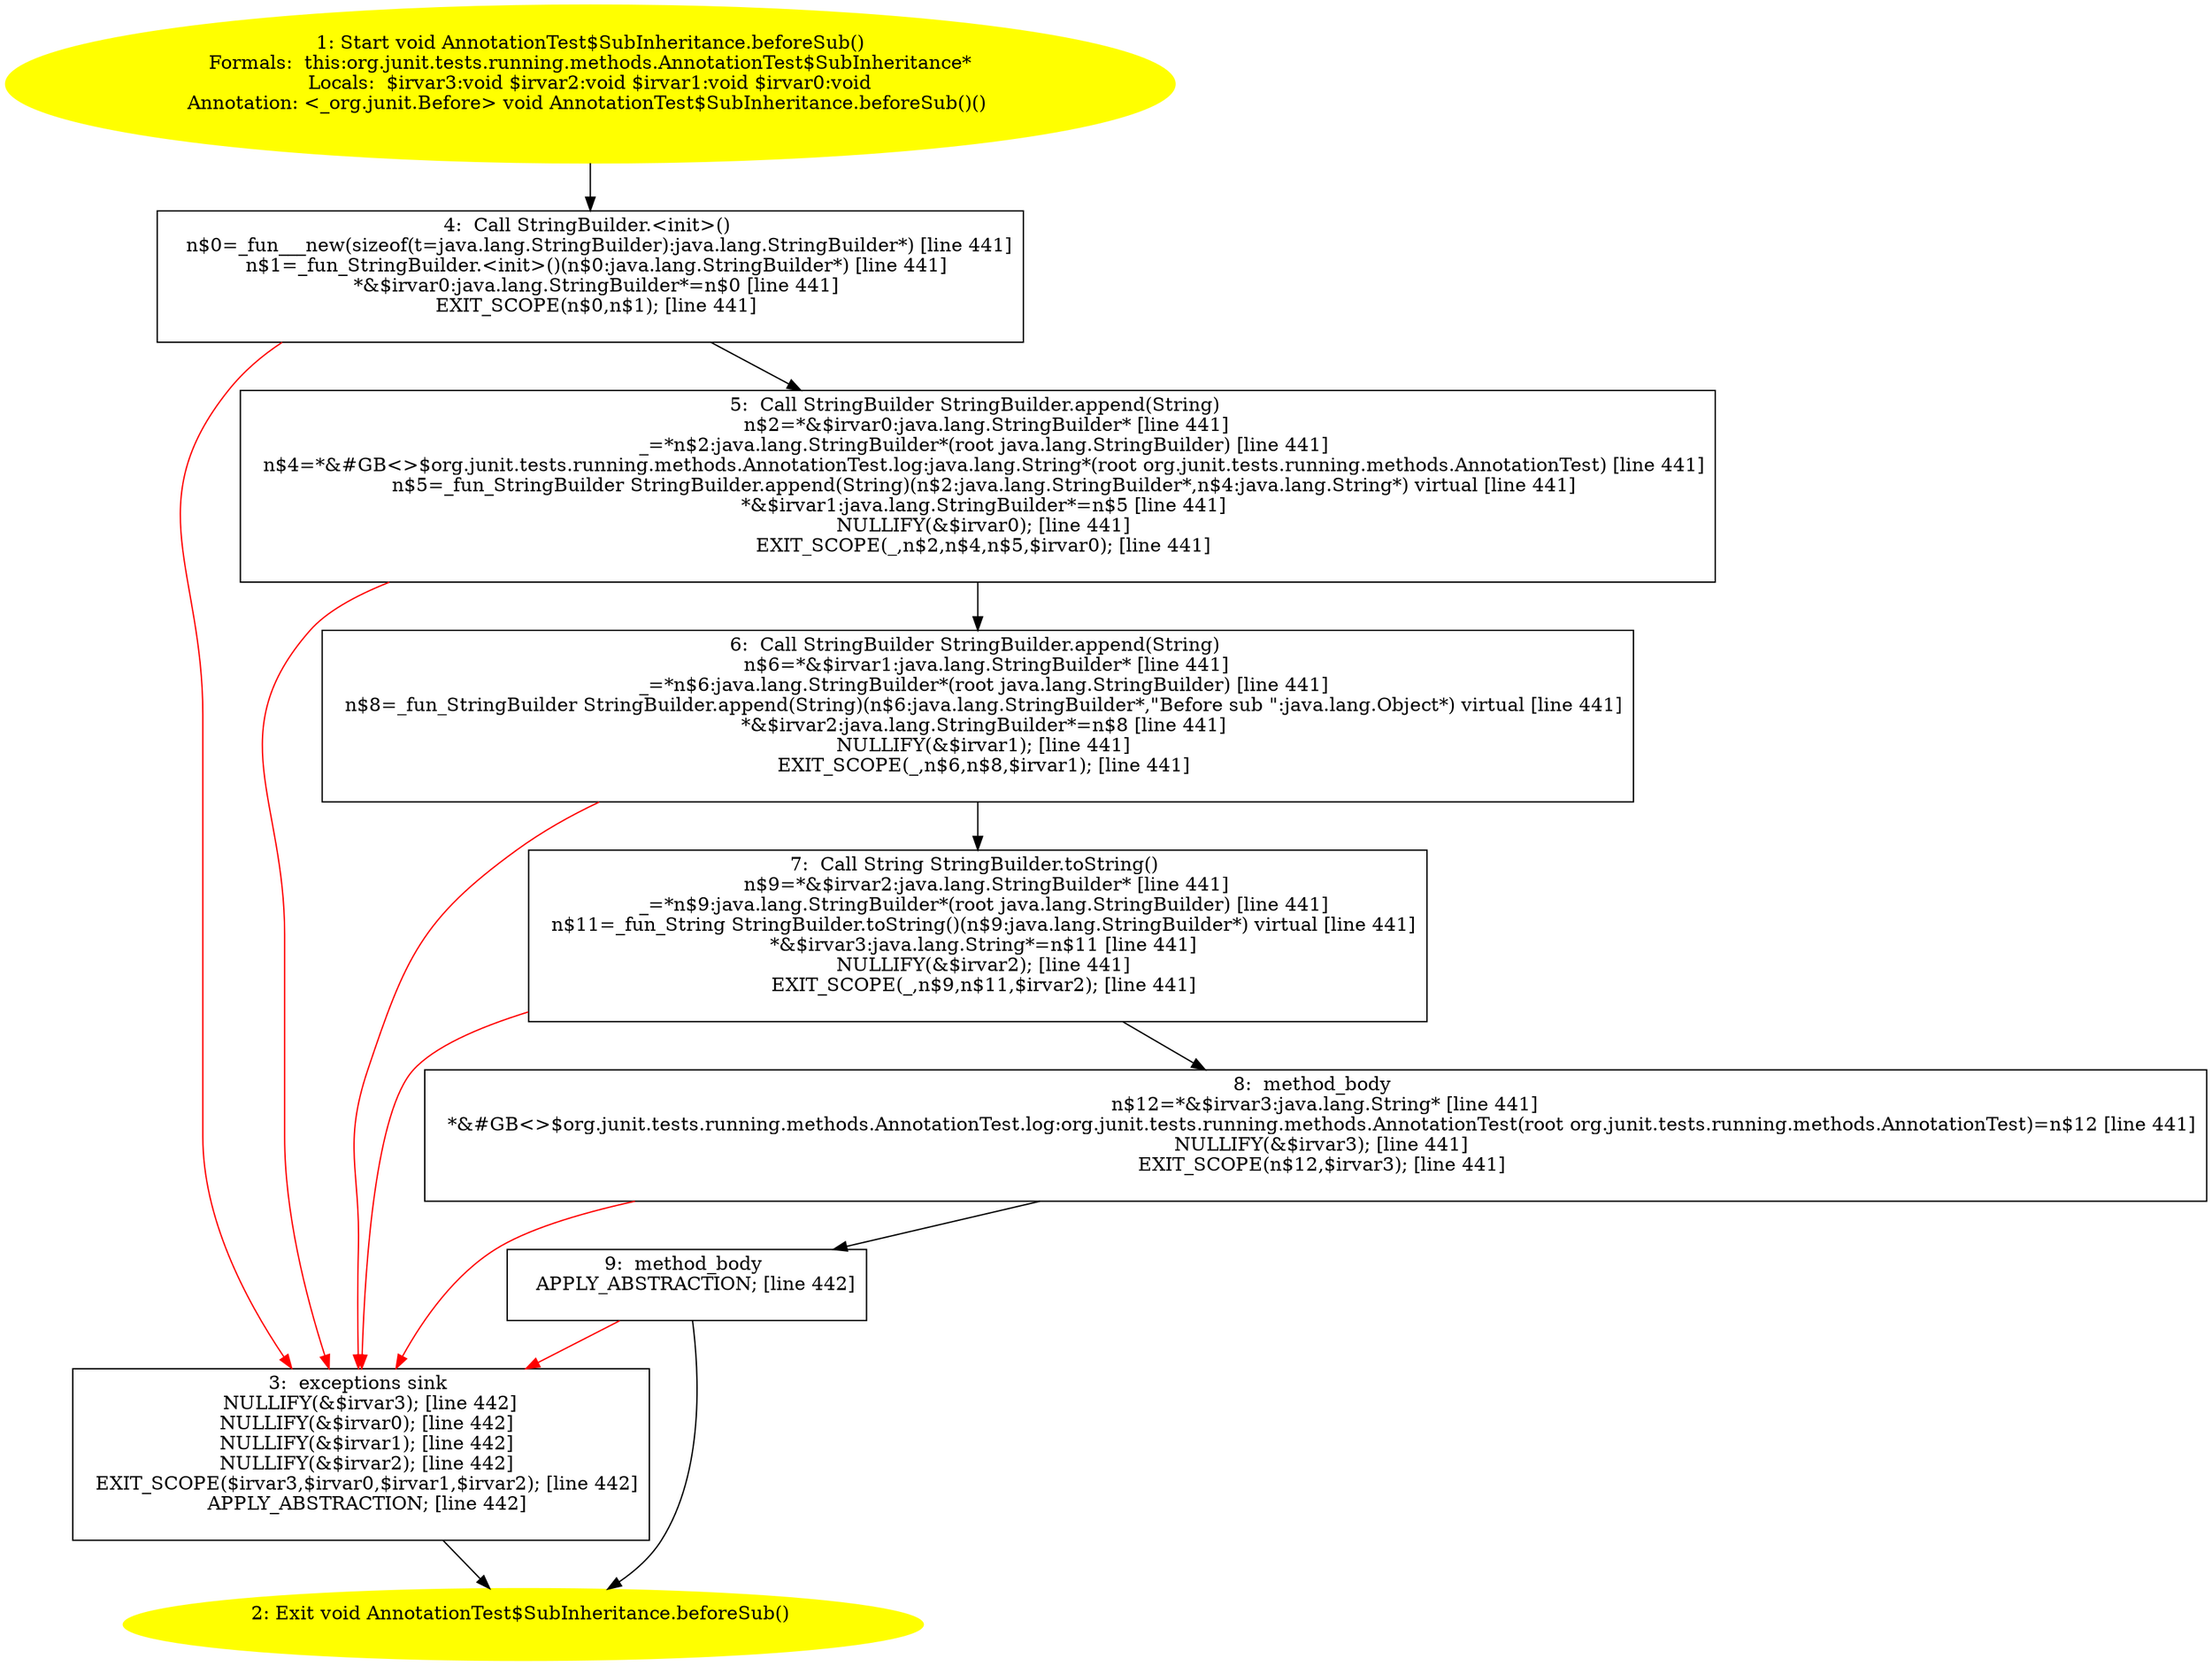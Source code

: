/* @generated */
digraph cfg {
"org.junit.tests.running.methods.AnnotationTest$SubInheritance.beforeSub():void.8ee0bb00122ce1a21d13b61784cac071_1" [label="1: Start void AnnotationTest$SubInheritance.beforeSub()\nFormals:  this:org.junit.tests.running.methods.AnnotationTest$SubInheritance*\nLocals:  $irvar3:void $irvar2:void $irvar1:void $irvar0:void\nAnnotation: <_org.junit.Before> void AnnotationTest$SubInheritance.beforeSub()() \n  " color=yellow style=filled]
	

	 "org.junit.tests.running.methods.AnnotationTest$SubInheritance.beforeSub():void.8ee0bb00122ce1a21d13b61784cac071_1" -> "org.junit.tests.running.methods.AnnotationTest$SubInheritance.beforeSub():void.8ee0bb00122ce1a21d13b61784cac071_4" ;
"org.junit.tests.running.methods.AnnotationTest$SubInheritance.beforeSub():void.8ee0bb00122ce1a21d13b61784cac071_2" [label="2: Exit void AnnotationTest$SubInheritance.beforeSub() \n  " color=yellow style=filled]
	

"org.junit.tests.running.methods.AnnotationTest$SubInheritance.beforeSub():void.8ee0bb00122ce1a21d13b61784cac071_3" [label="3:  exceptions sink \n   NULLIFY(&$irvar3); [line 442]\n  NULLIFY(&$irvar0); [line 442]\n  NULLIFY(&$irvar1); [line 442]\n  NULLIFY(&$irvar2); [line 442]\n  EXIT_SCOPE($irvar3,$irvar0,$irvar1,$irvar2); [line 442]\n  APPLY_ABSTRACTION; [line 442]\n " shape="box"]
	

	 "org.junit.tests.running.methods.AnnotationTest$SubInheritance.beforeSub():void.8ee0bb00122ce1a21d13b61784cac071_3" -> "org.junit.tests.running.methods.AnnotationTest$SubInheritance.beforeSub():void.8ee0bb00122ce1a21d13b61784cac071_2" ;
"org.junit.tests.running.methods.AnnotationTest$SubInheritance.beforeSub():void.8ee0bb00122ce1a21d13b61784cac071_4" [label="4:  Call StringBuilder.<init>() \n   n$0=_fun___new(sizeof(t=java.lang.StringBuilder):java.lang.StringBuilder*) [line 441]\n  n$1=_fun_StringBuilder.<init>()(n$0:java.lang.StringBuilder*) [line 441]\n  *&$irvar0:java.lang.StringBuilder*=n$0 [line 441]\n  EXIT_SCOPE(n$0,n$1); [line 441]\n " shape="box"]
	

	 "org.junit.tests.running.methods.AnnotationTest$SubInheritance.beforeSub():void.8ee0bb00122ce1a21d13b61784cac071_4" -> "org.junit.tests.running.methods.AnnotationTest$SubInheritance.beforeSub():void.8ee0bb00122ce1a21d13b61784cac071_5" ;
	 "org.junit.tests.running.methods.AnnotationTest$SubInheritance.beforeSub():void.8ee0bb00122ce1a21d13b61784cac071_4" -> "org.junit.tests.running.methods.AnnotationTest$SubInheritance.beforeSub():void.8ee0bb00122ce1a21d13b61784cac071_3" [color="red" ];
"org.junit.tests.running.methods.AnnotationTest$SubInheritance.beforeSub():void.8ee0bb00122ce1a21d13b61784cac071_5" [label="5:  Call StringBuilder StringBuilder.append(String) \n   n$2=*&$irvar0:java.lang.StringBuilder* [line 441]\n  _=*n$2:java.lang.StringBuilder*(root java.lang.StringBuilder) [line 441]\n  n$4=*&#GB<>$org.junit.tests.running.methods.AnnotationTest.log:java.lang.String*(root org.junit.tests.running.methods.AnnotationTest) [line 441]\n  n$5=_fun_StringBuilder StringBuilder.append(String)(n$2:java.lang.StringBuilder*,n$4:java.lang.String*) virtual [line 441]\n  *&$irvar1:java.lang.StringBuilder*=n$5 [line 441]\n  NULLIFY(&$irvar0); [line 441]\n  EXIT_SCOPE(_,n$2,n$4,n$5,$irvar0); [line 441]\n " shape="box"]
	

	 "org.junit.tests.running.methods.AnnotationTest$SubInheritance.beforeSub():void.8ee0bb00122ce1a21d13b61784cac071_5" -> "org.junit.tests.running.methods.AnnotationTest$SubInheritance.beforeSub():void.8ee0bb00122ce1a21d13b61784cac071_6" ;
	 "org.junit.tests.running.methods.AnnotationTest$SubInheritance.beforeSub():void.8ee0bb00122ce1a21d13b61784cac071_5" -> "org.junit.tests.running.methods.AnnotationTest$SubInheritance.beforeSub():void.8ee0bb00122ce1a21d13b61784cac071_3" [color="red" ];
"org.junit.tests.running.methods.AnnotationTest$SubInheritance.beforeSub():void.8ee0bb00122ce1a21d13b61784cac071_6" [label="6:  Call StringBuilder StringBuilder.append(String) \n   n$6=*&$irvar1:java.lang.StringBuilder* [line 441]\n  _=*n$6:java.lang.StringBuilder*(root java.lang.StringBuilder) [line 441]\n  n$8=_fun_StringBuilder StringBuilder.append(String)(n$6:java.lang.StringBuilder*,\"Before sub \":java.lang.Object*) virtual [line 441]\n  *&$irvar2:java.lang.StringBuilder*=n$8 [line 441]\n  NULLIFY(&$irvar1); [line 441]\n  EXIT_SCOPE(_,n$6,n$8,$irvar1); [line 441]\n " shape="box"]
	

	 "org.junit.tests.running.methods.AnnotationTest$SubInheritance.beforeSub():void.8ee0bb00122ce1a21d13b61784cac071_6" -> "org.junit.tests.running.methods.AnnotationTest$SubInheritance.beforeSub():void.8ee0bb00122ce1a21d13b61784cac071_7" ;
	 "org.junit.tests.running.methods.AnnotationTest$SubInheritance.beforeSub():void.8ee0bb00122ce1a21d13b61784cac071_6" -> "org.junit.tests.running.methods.AnnotationTest$SubInheritance.beforeSub():void.8ee0bb00122ce1a21d13b61784cac071_3" [color="red" ];
"org.junit.tests.running.methods.AnnotationTest$SubInheritance.beforeSub():void.8ee0bb00122ce1a21d13b61784cac071_7" [label="7:  Call String StringBuilder.toString() \n   n$9=*&$irvar2:java.lang.StringBuilder* [line 441]\n  _=*n$9:java.lang.StringBuilder*(root java.lang.StringBuilder) [line 441]\n  n$11=_fun_String StringBuilder.toString()(n$9:java.lang.StringBuilder*) virtual [line 441]\n  *&$irvar3:java.lang.String*=n$11 [line 441]\n  NULLIFY(&$irvar2); [line 441]\n  EXIT_SCOPE(_,n$9,n$11,$irvar2); [line 441]\n " shape="box"]
	

	 "org.junit.tests.running.methods.AnnotationTest$SubInheritance.beforeSub():void.8ee0bb00122ce1a21d13b61784cac071_7" -> "org.junit.tests.running.methods.AnnotationTest$SubInheritance.beforeSub():void.8ee0bb00122ce1a21d13b61784cac071_8" ;
	 "org.junit.tests.running.methods.AnnotationTest$SubInheritance.beforeSub():void.8ee0bb00122ce1a21d13b61784cac071_7" -> "org.junit.tests.running.methods.AnnotationTest$SubInheritance.beforeSub():void.8ee0bb00122ce1a21d13b61784cac071_3" [color="red" ];
"org.junit.tests.running.methods.AnnotationTest$SubInheritance.beforeSub():void.8ee0bb00122ce1a21d13b61784cac071_8" [label="8:  method_body \n   n$12=*&$irvar3:java.lang.String* [line 441]\n  *&#GB<>$org.junit.tests.running.methods.AnnotationTest.log:org.junit.tests.running.methods.AnnotationTest(root org.junit.tests.running.methods.AnnotationTest)=n$12 [line 441]\n  NULLIFY(&$irvar3); [line 441]\n  EXIT_SCOPE(n$12,$irvar3); [line 441]\n " shape="box"]
	

	 "org.junit.tests.running.methods.AnnotationTest$SubInheritance.beforeSub():void.8ee0bb00122ce1a21d13b61784cac071_8" -> "org.junit.tests.running.methods.AnnotationTest$SubInheritance.beforeSub():void.8ee0bb00122ce1a21d13b61784cac071_9" ;
	 "org.junit.tests.running.methods.AnnotationTest$SubInheritance.beforeSub():void.8ee0bb00122ce1a21d13b61784cac071_8" -> "org.junit.tests.running.methods.AnnotationTest$SubInheritance.beforeSub():void.8ee0bb00122ce1a21d13b61784cac071_3" [color="red" ];
"org.junit.tests.running.methods.AnnotationTest$SubInheritance.beforeSub():void.8ee0bb00122ce1a21d13b61784cac071_9" [label="9:  method_body \n   APPLY_ABSTRACTION; [line 442]\n " shape="box"]
	

	 "org.junit.tests.running.methods.AnnotationTest$SubInheritance.beforeSub():void.8ee0bb00122ce1a21d13b61784cac071_9" -> "org.junit.tests.running.methods.AnnotationTest$SubInheritance.beforeSub():void.8ee0bb00122ce1a21d13b61784cac071_2" ;
	 "org.junit.tests.running.methods.AnnotationTest$SubInheritance.beforeSub():void.8ee0bb00122ce1a21d13b61784cac071_9" -> "org.junit.tests.running.methods.AnnotationTest$SubInheritance.beforeSub():void.8ee0bb00122ce1a21d13b61784cac071_3" [color="red" ];
}
